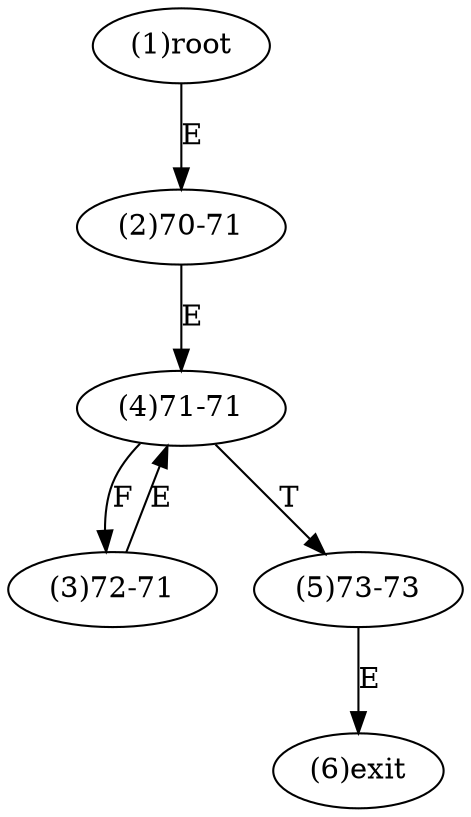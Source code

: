 digraph "" { 
1[ label="(1)root"];
2[ label="(2)70-71"];
3[ label="(3)72-71"];
4[ label="(4)71-71"];
5[ label="(5)73-73"];
6[ label="(6)exit"];
1->2[ label="E"];
2->4[ label="E"];
3->4[ label="E"];
4->3[ label="F"];
4->5[ label="T"];
5->6[ label="E"];
}